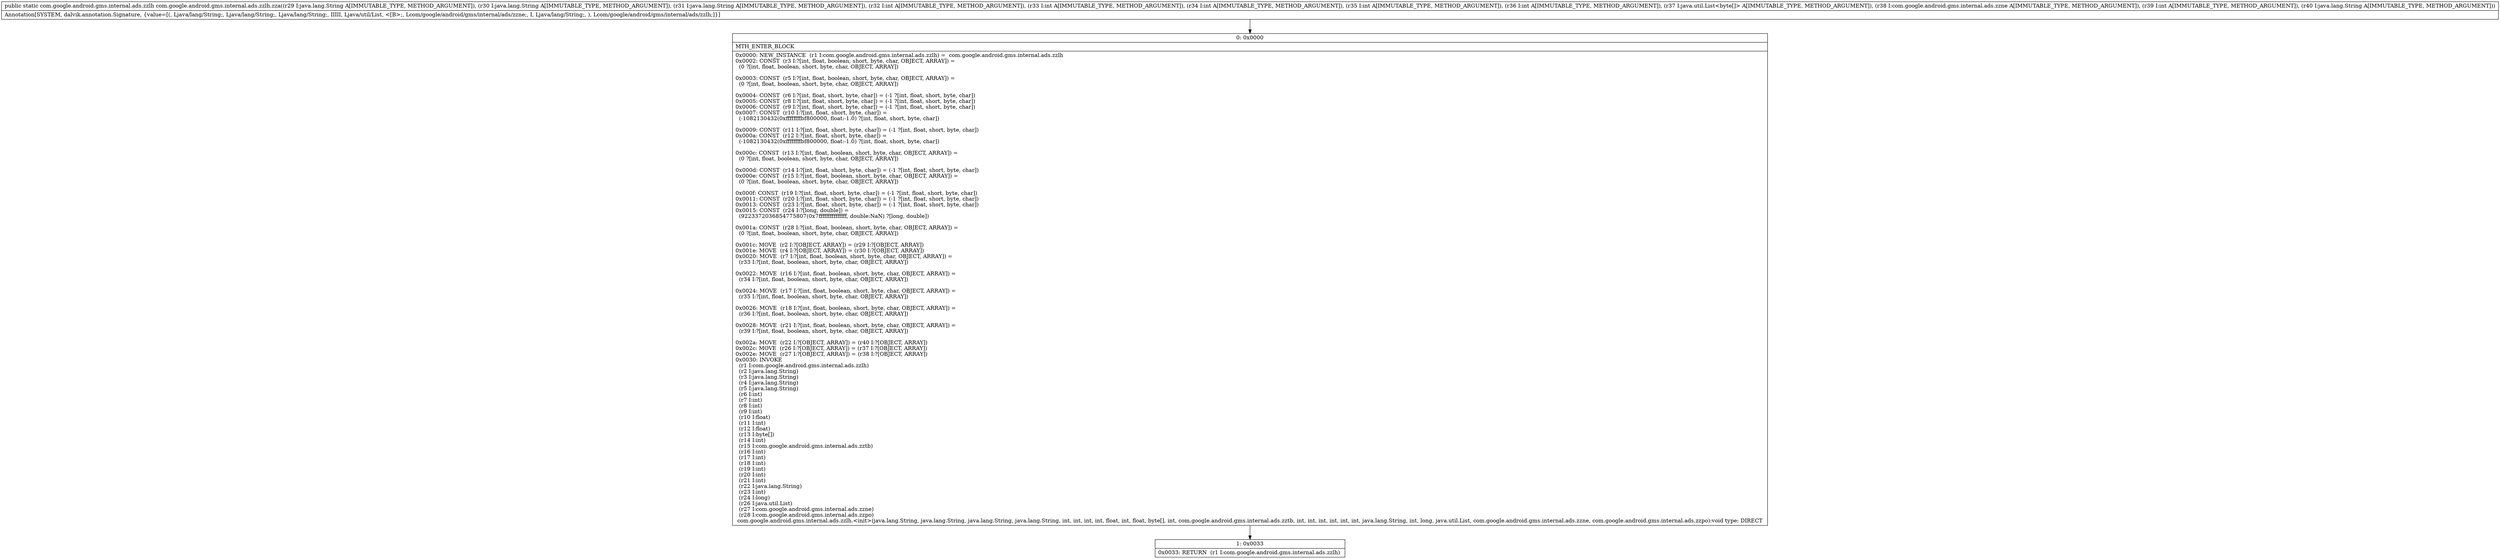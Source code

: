 digraph "CFG forcom.google.android.gms.internal.ads.zzlh.zza(Ljava\/lang\/String;Ljava\/lang\/String;Ljava\/lang\/String;IIIIILjava\/util\/List;Lcom\/google\/android\/gms\/internal\/ads\/zzne;ILjava\/lang\/String;)Lcom\/google\/android\/gms\/internal\/ads\/zzlh;" {
Node_0 [shape=record,label="{0\:\ 0x0000|MTH_ENTER_BLOCK\l|0x0000: NEW_INSTANCE  (r1 I:com.google.android.gms.internal.ads.zzlh) =  com.google.android.gms.internal.ads.zzlh \l0x0002: CONST  (r3 I:?[int, float, boolean, short, byte, char, OBJECT, ARRAY]) = \l  (0 ?[int, float, boolean, short, byte, char, OBJECT, ARRAY])\l \l0x0003: CONST  (r5 I:?[int, float, boolean, short, byte, char, OBJECT, ARRAY]) = \l  (0 ?[int, float, boolean, short, byte, char, OBJECT, ARRAY])\l \l0x0004: CONST  (r6 I:?[int, float, short, byte, char]) = (\-1 ?[int, float, short, byte, char]) \l0x0005: CONST  (r8 I:?[int, float, short, byte, char]) = (\-1 ?[int, float, short, byte, char]) \l0x0006: CONST  (r9 I:?[int, float, short, byte, char]) = (\-1 ?[int, float, short, byte, char]) \l0x0007: CONST  (r10 I:?[int, float, short, byte, char]) = \l  (\-1082130432(0xffffffffbf800000, float:\-1.0) ?[int, float, short, byte, char])\l \l0x0009: CONST  (r11 I:?[int, float, short, byte, char]) = (\-1 ?[int, float, short, byte, char]) \l0x000a: CONST  (r12 I:?[int, float, short, byte, char]) = \l  (\-1082130432(0xffffffffbf800000, float:\-1.0) ?[int, float, short, byte, char])\l \l0x000c: CONST  (r13 I:?[int, float, boolean, short, byte, char, OBJECT, ARRAY]) = \l  (0 ?[int, float, boolean, short, byte, char, OBJECT, ARRAY])\l \l0x000d: CONST  (r14 I:?[int, float, short, byte, char]) = (\-1 ?[int, float, short, byte, char]) \l0x000e: CONST  (r15 I:?[int, float, boolean, short, byte, char, OBJECT, ARRAY]) = \l  (0 ?[int, float, boolean, short, byte, char, OBJECT, ARRAY])\l \l0x000f: CONST  (r19 I:?[int, float, short, byte, char]) = (\-1 ?[int, float, short, byte, char]) \l0x0011: CONST  (r20 I:?[int, float, short, byte, char]) = (\-1 ?[int, float, short, byte, char]) \l0x0013: CONST  (r23 I:?[int, float, short, byte, char]) = (\-1 ?[int, float, short, byte, char]) \l0x0015: CONST  (r24 I:?[long, double]) = \l  (9223372036854775807(0x7fffffffffffffff, double:NaN) ?[long, double])\l \l0x001a: CONST  (r28 I:?[int, float, boolean, short, byte, char, OBJECT, ARRAY]) = \l  (0 ?[int, float, boolean, short, byte, char, OBJECT, ARRAY])\l \l0x001c: MOVE  (r2 I:?[OBJECT, ARRAY]) = (r29 I:?[OBJECT, ARRAY]) \l0x001e: MOVE  (r4 I:?[OBJECT, ARRAY]) = (r30 I:?[OBJECT, ARRAY]) \l0x0020: MOVE  (r7 I:?[int, float, boolean, short, byte, char, OBJECT, ARRAY]) = \l  (r33 I:?[int, float, boolean, short, byte, char, OBJECT, ARRAY])\l \l0x0022: MOVE  (r16 I:?[int, float, boolean, short, byte, char, OBJECT, ARRAY]) = \l  (r34 I:?[int, float, boolean, short, byte, char, OBJECT, ARRAY])\l \l0x0024: MOVE  (r17 I:?[int, float, boolean, short, byte, char, OBJECT, ARRAY]) = \l  (r35 I:?[int, float, boolean, short, byte, char, OBJECT, ARRAY])\l \l0x0026: MOVE  (r18 I:?[int, float, boolean, short, byte, char, OBJECT, ARRAY]) = \l  (r36 I:?[int, float, boolean, short, byte, char, OBJECT, ARRAY])\l \l0x0028: MOVE  (r21 I:?[int, float, boolean, short, byte, char, OBJECT, ARRAY]) = \l  (r39 I:?[int, float, boolean, short, byte, char, OBJECT, ARRAY])\l \l0x002a: MOVE  (r22 I:?[OBJECT, ARRAY]) = (r40 I:?[OBJECT, ARRAY]) \l0x002c: MOVE  (r26 I:?[OBJECT, ARRAY]) = (r37 I:?[OBJECT, ARRAY]) \l0x002e: MOVE  (r27 I:?[OBJECT, ARRAY]) = (r38 I:?[OBJECT, ARRAY]) \l0x0030: INVOKE  \l  (r1 I:com.google.android.gms.internal.ads.zzlh)\l  (r2 I:java.lang.String)\l  (r3 I:java.lang.String)\l  (r4 I:java.lang.String)\l  (r5 I:java.lang.String)\l  (r6 I:int)\l  (r7 I:int)\l  (r8 I:int)\l  (r9 I:int)\l  (r10 I:float)\l  (r11 I:int)\l  (r12 I:float)\l  (r13 I:byte[])\l  (r14 I:int)\l  (r15 I:com.google.android.gms.internal.ads.zztb)\l  (r16 I:int)\l  (r17 I:int)\l  (r18 I:int)\l  (r19 I:int)\l  (r20 I:int)\l  (r21 I:int)\l  (r22 I:java.lang.String)\l  (r23 I:int)\l  (r24 I:long)\l  (r26 I:java.util.List)\l  (r27 I:com.google.android.gms.internal.ads.zzne)\l  (r28 I:com.google.android.gms.internal.ads.zzpo)\l com.google.android.gms.internal.ads.zzlh.\<init\>(java.lang.String, java.lang.String, java.lang.String, java.lang.String, int, int, int, int, float, int, float, byte[], int, com.google.android.gms.internal.ads.zztb, int, int, int, int, int, int, java.lang.String, int, long, java.util.List, com.google.android.gms.internal.ads.zzne, com.google.android.gms.internal.ads.zzpo):void type: DIRECT \l}"];
Node_1 [shape=record,label="{1\:\ 0x0033|0x0033: RETURN  (r1 I:com.google.android.gms.internal.ads.zzlh) \l}"];
MethodNode[shape=record,label="{public static com.google.android.gms.internal.ads.zzlh com.google.android.gms.internal.ads.zzlh.zza((r29 I:java.lang.String A[IMMUTABLE_TYPE, METHOD_ARGUMENT]), (r30 I:java.lang.String A[IMMUTABLE_TYPE, METHOD_ARGUMENT]), (r31 I:java.lang.String A[IMMUTABLE_TYPE, METHOD_ARGUMENT]), (r32 I:int A[IMMUTABLE_TYPE, METHOD_ARGUMENT]), (r33 I:int A[IMMUTABLE_TYPE, METHOD_ARGUMENT]), (r34 I:int A[IMMUTABLE_TYPE, METHOD_ARGUMENT]), (r35 I:int A[IMMUTABLE_TYPE, METHOD_ARGUMENT]), (r36 I:int A[IMMUTABLE_TYPE, METHOD_ARGUMENT]), (r37 I:java.util.List\<byte[]\> A[IMMUTABLE_TYPE, METHOD_ARGUMENT]), (r38 I:com.google.android.gms.internal.ads.zzne A[IMMUTABLE_TYPE, METHOD_ARGUMENT]), (r39 I:int A[IMMUTABLE_TYPE, METHOD_ARGUMENT]), (r40 I:java.lang.String A[IMMUTABLE_TYPE, METHOD_ARGUMENT]))  | Annotation[SYSTEM, dalvik.annotation.Signature, \{value=[(, Ljava\/lang\/String;, Ljava\/lang\/String;, Ljava\/lang\/String;, IIIII, Ljava\/util\/List, \<[B\>;, Lcom\/google\/android\/gms\/internal\/ads\/zzne;, I, Ljava\/lang\/String;, ), Lcom\/google\/android\/gms\/internal\/ads\/zzlh;]\}]\l}"];
MethodNode -> Node_0;
Node_0 -> Node_1;
}

